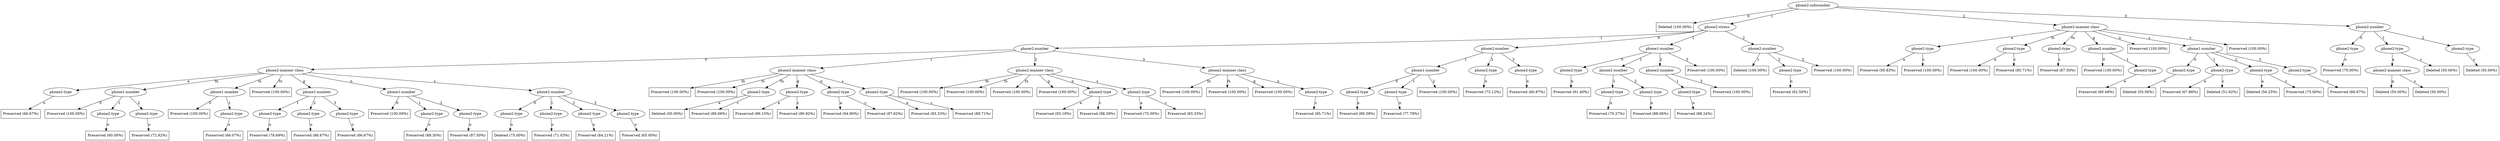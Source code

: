 digraph G {
"bg==" [ shape=ellipse label="phone2-subnumber"]
"bg==" -> "bi0w" [ label="0" ]
"bi0w" [ shape=box label="Deleted (100.00%)"]
"bg==" -> "bi0x" [ label="1" ]
"bi0x" [ shape=ellipse label="phone2-stress"]
"bi0x" -> "bi0xLTA=" [ label="-1" ]
"bi0xLTA=" [ shape=ellipse label="phone2-number"]
"bi0xLTA=" -> "bi0xLTAtMA==" [ label="0" ]
"bi0xLTAtMA==" [ shape=ellipse label="phone2-manner class"]
"bi0xLTAtMA==" -> "bi0xLTAtMC0x" [ label="a" ]
"bi0xLTAtMC0x" [ shape=ellipse label="phone2-type"]
"bi0xLTAtMC0x" -> "bi0xLTAtMC0xLTQ=" [ label="o" ]
"bi0xLTAtMC0xLTQ=" [ shape=box label="Preserved (66.67%)"]
"bi0xLTAtMA==" -> "bi0xLTAtMC0y" [ label="fn" ]
"bi0xLTAtMC0y" [ shape=ellipse label="phone1-number"]
"bi0xLTAtMC0y" -> "bi0xLTAtMC0yLTA=" [ label="0" ]
"bi0xLTAtMC0yLTA=" [ shape=box label="Preserved (100.00%)"]
"bi0xLTAtMC0y" -> "bi0xLTAtMC0yLTE=" [ label="1" ]
"bi0xLTAtMC0yLTE=" [ shape=ellipse label="phone2-type"]
"bi0xLTAtMC0yLTE=" -> "bi0xLTAtMC0yLTEtNA==" [ label="o" ]
"bi0xLTAtMC0yLTEtNA==" [ shape=box label="Preserved (60.00%)"]
"bi0xLTAtMC0y" -> "bi0xLTAtMC0yLTI=" [ label="2" ]
"bi0xLTAtMC0yLTI=" [ shape=ellipse label="phone2-type"]
"bi0xLTAtMC0yLTI=" -> "bi0xLTAtMC0yLTItNA==" [ label="o" ]
"bi0xLTAtMC0yLTItNA==" [ shape=box label="Preserved (72.92%)"]
"bi0xLTAtMA==" -> "bi0xLTAtMC0z" [ label="fs" ]
"bi0xLTAtMC0z" [ shape=ellipse label="phone1-number"]
"bi0xLTAtMC0z" -> "bi0xLTAtMC0zLTA=" [ label="0" ]
"bi0xLTAtMC0zLTA=" [ shape=box label="Preserved (100.00%)"]
"bi0xLTAtMC0z" -> "bi0xLTAtMC0zLTE=" [ label="1" ]
"bi0xLTAtMC0zLTE=" [ shape=ellipse label="phone2-type"]
"bi0xLTAtMC0zLTE=" -> "bi0xLTAtMC0zLTEtNA==" [ label="o" ]
"bi0xLTAtMC0zLTEtNA==" [ shape=box label="Preserved (66.07%)"]
"bi0xLTAtMA==" -> "bi0xLTAtMC00" [ label="fu" ]
"bi0xLTAtMC00" [ shape=box label="Preserved (100.00%)"]
"bi0xLTAtMA==" -> "bi0xLTAtMC01" [ label="g" ]
"bi0xLTAtMC01" [ shape=ellipse label="phone1-number"]
"bi0xLTAtMC01" -> "bi0xLTAtMC01LTE=" [ label="1" ]
"bi0xLTAtMC01LTE=" [ shape=ellipse label="phone2-type"]
"bi0xLTAtMC01LTE=" -> "bi0xLTAtMC01LTEtNA==" [ label="o" ]
"bi0xLTAtMC01LTEtNA==" [ shape=box label="Preserved (78.69%)"]
"bi0xLTAtMC01" -> "bi0xLTAtMC01LTI=" [ label="2" ]
"bi0xLTAtMC01LTI=" [ shape=ellipse label="phone2-type"]
"bi0xLTAtMC01LTI=" -> "bi0xLTAtMC01LTItNA==" [ label="o" ]
"bi0xLTAtMC01LTItNA==" [ shape=box label="Preserved (86.67%)"]
"bi0xLTAtMC01" -> "bi0xLTAtMC01LTM=" [ label="3" ]
"bi0xLTAtMC01LTM=" [ shape=ellipse label="phone2-type"]
"bi0xLTAtMC01LTM=" -> "bi0xLTAtMC01LTMtNA==" [ label="o" ]
"bi0xLTAtMC01LTMtNA==" [ shape=box label="Preserved (66.67%)"]
"bi0xLTAtMA==" -> "bi0xLTAtMC02" [ label="n" ]
"bi0xLTAtMC02" [ shape=ellipse label="phone1-number"]
"bi0xLTAtMC02" -> "bi0xLTAtMC02LTA=" [ label="0" ]
"bi0xLTAtMC02LTA=" [ shape=box label="Preserved (100.00%)"]
"bi0xLTAtMC02" -> "bi0xLTAtMC02LTE=" [ label="1" ]
"bi0xLTAtMC02LTE=" [ shape=ellipse label="phone2-type"]
"bi0xLTAtMC02LTE=" -> "bi0xLTAtMC02LTEtNA==" [ label="o" ]
"bi0xLTAtMC02LTEtNA==" [ shape=box label="Preserved (88.30%)"]
"bi0xLTAtMC02" -> "bi0xLTAtMC02LTI=" [ label="2" ]
"bi0xLTAtMC02LTI=" [ shape=ellipse label="phone2-type"]
"bi0xLTAtMC02LTI=" -> "bi0xLTAtMC02LTItNA==" [ label="o" ]
"bi0xLTAtMC02LTItNA==" [ shape=box label="Preserved (87.50%)"]
"bi0xLTAtMA==" -> "bi0xLTAtMC03" [ label="s" ]
"bi0xLTAtMC03" [ shape=ellipse label="phone1-number"]
"bi0xLTAtMC03" -> "bi0xLTAtMC03LTA=" [ label="0" ]
"bi0xLTAtMC03LTA=" [ shape=ellipse label="phone2-type"]
"bi0xLTAtMC03LTA=" -> "bi0xLTAtMC03LTAtNA==" [ label="o" ]
"bi0xLTAtMC03LTAtNA==" [ shape=box label="Deleted (75.00%)"]
"bi0xLTAtMC03" -> "bi0xLTAtMC03LTE=" [ label="1" ]
"bi0xLTAtMC03LTE=" [ shape=ellipse label="phone2-type"]
"bi0xLTAtMC03LTE=" -> "bi0xLTAtMC03LTEtNA==" [ label="o" ]
"bi0xLTAtMC03LTEtNA==" [ shape=box label="Preserved (71.03%)"]
"bi0xLTAtMC03" -> "bi0xLTAtMC03LTI=" [ label="2" ]
"bi0xLTAtMC03LTI=" [ shape=ellipse label="phone2-type"]
"bi0xLTAtMC03LTI=" -> "bi0xLTAtMC03LTItNA==" [ label="o" ]
"bi0xLTAtMC03LTItNA==" [ shape=box label="Preserved (84.21%)"]
"bi0xLTAtMC03" -> "bi0xLTAtMC03LTM=" [ label="3" ]
"bi0xLTAtMC03LTM=" [ shape=ellipse label="phone2-type"]
"bi0xLTAtMC03LTM=" -> "bi0xLTAtMC03LTMtNA==" [ label="o" ]
"bi0xLTAtMC03LTMtNA==" [ shape=box label="Preserved (65.00%)"]
"bi0xLTA=" -> "bi0xLTAtMQ==" [ label="1" ]
"bi0xLTAtMQ==" [ shape=ellipse label="phone2-manner class"]
"bi0xLTAtMQ==" -> "bi0xLTAtMS0y" [ label="fn" ]
"bi0xLTAtMS0y" [ shape=box label="Preserved (100.00%)"]
"bi0xLTAtMQ==" -> "bi0xLTAtMS0z" [ label="fs" ]
"bi0xLTAtMS0z" [ shape=box label="Preserved (100.00%)"]
"bi0xLTAtMQ==" -> "bi0xLTAtMS00" [ label="fu" ]
"bi0xLTAtMS00" [ shape=ellipse label="phone2-type"]
"bi0xLTAtMS00" -> "bi0xLTAtMS00LTE=" [ label="a" ]
"bi0xLTAtMS00LTE=" [ shape=box label="Deleted (50.00%)"]
"bi0xLTAtMS00" -> "bi0xLTAtMS00LTI=" [ label="c" ]
"bi0xLTAtMS00LTI=" [ shape=box label="Preserved (89.06%)"]
"bi0xLTAtMQ==" -> "bi0xLTAtMS01" [ label="g" ]
"bi0xLTAtMS01" [ shape=ellipse label="phone2-type"]
"bi0xLTAtMS01" -> "bi0xLTAtMS01LTE=" [ label="a" ]
"bi0xLTAtMS01LTE=" [ shape=box label="Preserved (96.15%)"]
"bi0xLTAtMS01" -> "bi0xLTAtMS01LTI=" [ label="c" ]
"bi0xLTAtMS01LTI=" [ shape=box label="Preserved (96.92%)"]
"bi0xLTAtMQ==" -> "bi0xLTAtMS02" [ label="n" ]
"bi0xLTAtMS02" [ shape=ellipse label="phone2-type"]
"bi0xLTAtMS02" -> "bi0xLTAtMS02LTE=" [ label="a" ]
"bi0xLTAtMS02LTE=" [ shape=box label="Preserved (94.90%)"]
"bi0xLTAtMS02" -> "bi0xLTAtMS02LTI=" [ label="c" ]
"bi0xLTAtMS02LTI=" [ shape=box label="Preserved (97.62%)"]
"bi0xLTAtMQ==" -> "bi0xLTAtMS03" [ label="s" ]
"bi0xLTAtMS03" [ shape=ellipse label="phone2-type"]
"bi0xLTAtMS03" -> "bi0xLTAtMS03LTE=" [ label="a" ]
"bi0xLTAtMS03LTE=" [ shape=box label="Preserved (83.33%)"]
"bi0xLTAtMS03" -> "bi0xLTAtMS03LTI=" [ label="c" ]
"bi0xLTAtMS03LTI=" [ shape=box label="Preserved (89.71%)"]
"bi0xLTA=" -> "bi0xLTAtMg==" [ label="2" ]
"bi0xLTAtMg==" [ shape=ellipse label="phone2-manner class"]
"bi0xLTAtMg==" -> "bi0xLTAtMi0y" [ label="fn" ]
"bi0xLTAtMi0y" [ shape=box label="Preserved (100.00%)"]
"bi0xLTAtMg==" -> "bi0xLTAtMi0z" [ label="fs" ]
"bi0xLTAtMi0z" [ shape=box label="Preserved (100.00%)"]
"bi0xLTAtMg==" -> "bi0xLTAtMi00" [ label="fu" ]
"bi0xLTAtMi00" [ shape=box label="Preserved (100.00%)"]
"bi0xLTAtMg==" -> "bi0xLTAtMi01" [ label="g" ]
"bi0xLTAtMi01" [ shape=box label="Preserved (100.00%)"]
"bi0xLTAtMg==" -> "bi0xLTAtMi02" [ label="n" ]
"bi0xLTAtMi02" [ shape=ellipse label="phone2-type"]
"bi0xLTAtMi02" -> "bi0xLTAtMi02LTE=" [ label="a" ]
"bi0xLTAtMi02LTE=" [ shape=box label="Preserved (93.18%)"]
"bi0xLTAtMi02" -> "bi0xLTAtMi02LTI=" [ label="c" ]
"bi0xLTAtMi02LTI=" [ shape=box label="Preserved (98.39%)"]
"bi0xLTAtMg==" -> "bi0xLTAtMi03" [ label="s" ]
"bi0xLTAtMi03" [ shape=ellipse label="phone2-type"]
"bi0xLTAtMi03" -> "bi0xLTAtMi03LTE=" [ label="a" ]
"bi0xLTAtMi03LTE=" [ shape=box label="Preserved (75.00%)"]
"bi0xLTAtMi03" -> "bi0xLTAtMi03LTI=" [ label="c" ]
"bi0xLTAtMi03LTI=" [ shape=box label="Preserved (83.33%)"]
"bi0xLTA=" -> "bi0xLTAtMw==" [ label="3" ]
"bi0xLTAtMw==" [ shape=ellipse label="phone2-manner class"]
"bi0xLTAtMw==" -> "bi0xLTAtMy0y" [ label="fn" ]
"bi0xLTAtMy0y" [ shape=box label="Preserved (100.00%)"]
"bi0xLTAtMw==" -> "bi0xLTAtMy0z" [ label="fs" ]
"bi0xLTAtMy0z" [ shape=box label="Preserved (100.00%)"]
"bi0xLTAtMw==" -> "bi0xLTAtMy01" [ label="g" ]
"bi0xLTAtMy01" [ shape=box label="Preserved (100.00%)"]
"bi0xLTAtMw==" -> "bi0xLTAtMy02" [ label="n" ]
"bi0xLTAtMy02" [ shape=ellipse label="phone2-type"]
"bi0xLTAtMy02" -> "bi0xLTAtMy02LTI=" [ label="c" ]
"bi0xLTAtMy02LTI=" [ shape=box label="Preserved (85.71%)"]
"bi0x" -> "bi0xLTE=" [ label="0" ]
"bi0xLTE=" [ shape=ellipse label="phone2-number"]
"bi0xLTE=" -> "bi0xLTEtMQ==" [ label="1" ]
"bi0xLTEtMQ==" [ shape=ellipse label="phone1-number"]
"bi0xLTEtMQ==" -> "bi0xLTEtMS0w" [ label="0" ]
"bi0xLTEtMS0w" [ shape=ellipse label="phone2-type"]
"bi0xLTEtMS0w" -> "bi0xLTEtMS0wLTM=" [ label="n" ]
"bi0xLTEtMS0wLTM=" [ shape=box label="Preserved (88.39%)"]
"bi0xLTEtMQ==" -> "bi0xLTEtMS0x" [ label="1" ]
"bi0xLTEtMS0x" [ shape=ellipse label="phone2-type"]
"bi0xLTEtMS0x" -> "bi0xLTEtMS0xLTM=" [ label="n" ]
"bi0xLTEtMS0xLTM=" [ shape=box label="Preserved (77.78%)"]
"bi0xLTEtMQ==" -> "bi0xLTEtMS0y" [ label="2" ]
"bi0xLTEtMS0y" [ shape=box label="Preserved (100.00%)"]
"bi0xLTE=" -> "bi0xLTEtMg==" [ label="2" ]
"bi0xLTEtMg==" [ shape=ellipse label="phone2-type"]
"bi0xLTEtMg==" -> "bi0xLTEtMi0z" [ label="n" ]
"bi0xLTEtMi0z" [ shape=box label="Preserved (73.12%)"]
"bi0xLTE=" -> "bi0xLTEtMw==" [ label="3" ]
"bi0xLTEtMw==" [ shape=ellipse label="phone2-type"]
"bi0xLTEtMw==" -> "bi0xLTEtMy0z" [ label="n" ]
"bi0xLTEtMy0z" [ shape=box label="Preserved (60.87%)"]
"bi0x" -> "bi0xLTI=" [ label="1" ]
"bi0xLTI=" [ shape=ellipse label="phone1-number"]
"bi0xLTI=" -> "bi0xLTItMA==" [ label="0" ]
"bi0xLTItMA==" [ shape=ellipse label="phone2-type"]
"bi0xLTItMA==" -> "bi0xLTItMC0z" [ label="n" ]
"bi0xLTItMC0z" [ shape=box label="Preserved (91.40%)"]
"bi0xLTI=" -> "bi0xLTItMQ==" [ label="1" ]
"bi0xLTItMQ==" [ shape=ellipse label="phone2-number"]
"bi0xLTItMQ==" -> "bi0xLTItMS0x" [ label="1" ]
"bi0xLTItMS0x" [ shape=ellipse label="phone2-type"]
"bi0xLTItMS0x" -> "bi0xLTItMS0xLTM=" [ label="n" ]
"bi0xLTItMS0xLTM=" [ shape=box label="Preserved (70.27%)"]
"bi0xLTItMQ==" -> "bi0xLTItMS0y" [ label="2" ]
"bi0xLTItMS0y" [ shape=ellipse label="phone2-type"]
"bi0xLTItMS0y" -> "bi0xLTItMS0yLTM=" [ label="n" ]
"bi0xLTItMS0yLTM=" [ shape=box label="Preserved (88.06%)"]
"bi0xLTI=" -> "bi0xLTItMg==" [ label="2" ]
"bi0xLTItMg==" [ shape=ellipse label="phone2-number"]
"bi0xLTItMg==" -> "bi0xLTItMi0x" [ label="1" ]
"bi0xLTItMi0x" [ shape=ellipse label="phone2-type"]
"bi0xLTItMi0x" -> "bi0xLTItMi0xLTM=" [ label="n" ]
"bi0xLTItMi0xLTM=" [ shape=box label="Preserved (88.24%)"]
"bi0xLTItMg==" -> "bi0xLTItMi0z" [ label="3" ]
"bi0xLTItMi0z" [ shape=box label="Preserved (100.00%)"]
"bi0xLTI=" -> "bi0xLTItMw==" [ label="3" ]
"bi0xLTItMw==" [ shape=box label="Preserved (100.00%)"]
"bi0x" -> "bi0xLTM=" [ label="2" ]
"bi0xLTM=" [ shape=ellipse label="phone2-number"]
"bi0xLTM=" -> "bi0xLTMtMQ==" [ label="1" ]
"bi0xLTMtMQ==" [ shape=box label="Deleted (100.00%)"]
"bi0xLTM=" -> "bi0xLTMtMg==" [ label="2" ]
"bi0xLTMtMg==" [ shape=ellipse label="phone2-type"]
"bi0xLTMtMg==" -> "bi0xLTMtMi0z" [ label="n" ]
"bi0xLTMtMi0z" [ shape=box label="Preserved (62.50%)"]
"bi0xLTM=" -> "bi0xLTMtMw==" [ label="3" ]
"bi0xLTMtMw==" [ shape=box label="Preserved (100.00%)"]
"bg==" -> "bi0y" [ label="2" ]
"bi0y" [ shape=ellipse label="phone2-manner class"]
"bi0y" -> "bi0yLTE=" [ label="a" ]
"bi0yLTE=" [ shape=ellipse label="phone2-type"]
"bi0yLTE=" -> "bi0yLTEtMQ==" [ label="a" ]
"bi0yLTEtMQ==" [ shape=box label="Preserved (95.83%)"]
"bi0yLTE=" -> "bi0yLTEtMg==" [ label="c" ]
"bi0yLTEtMg==" [ shape=box label="Preserved (100.00%)"]
"bi0y" -> "bi0yLTM=" [ label="fs" ]
"bi0yLTM=" [ shape=ellipse label="phone2-type"]
"bi0yLTM=" -> "bi0yLTMtMQ==" [ label="a" ]
"bi0yLTMtMQ==" [ shape=box label="Preserved (100.00%)"]
"bi0yLTM=" -> "bi0yLTMtMg==" [ label="c" ]
"bi0yLTMtMg==" [ shape=box label="Preserved (85.71%)"]
"bi0y" -> "bi0yLTQ=" [ label="fu" ]
"bi0yLTQ=" [ shape=ellipse label="phone2-type"]
"bi0yLTQ=" -> "bi0yLTQtMg==" [ label="c" ]
"bi0yLTQtMg==" [ shape=box label="Preserved (87.50%)"]
"bi0y" -> "bi0yLTU=" [ label="g" ]
"bi0yLTU=" [ shape=ellipse label="phone2-number"]
"bi0yLTU=" -> "bi0yLTUtMA==" [ label="0" ]
"bi0yLTUtMA==" [ shape=box label="Preserved (100.00%)"]
"bi0yLTU=" -> "bi0yLTUtMQ==" [ label="1" ]
"bi0yLTUtMQ==" [ shape=ellipse label="phone2-type"]
"bi0yLTUtMQ==" -> "bi0yLTUtMS0x" [ label="a" ]
"bi0yLTUtMS0x" [ shape=box label="Preserved (90.48%)"]
"bi0y" -> "bi0yLTY=" [ label="n" ]
"bi0yLTY=" [ shape=box label="Preserved (100.00%)"]
"bi0y" -> "bi0yLTc=" [ label="s" ]
"bi0yLTc=" [ shape=ellipse label="phone1-number"]
"bi0yLTc=" -> "bi0yLTctMA==" [ label="0" ]
"bi0yLTctMA==" [ shape=ellipse label="phone2-type"]
"bi0yLTctMA==" -> "bi0yLTctMC00" [ label="o" ]
"bi0yLTctMC00" [ shape=box label="Deleted (55.56%)"]
"bi0yLTc=" -> "bi0yLTctMQ==" [ label="1" ]
"bi0yLTctMQ==" [ shape=ellipse label="phone2-type"]
"bi0yLTctMQ==" -> "bi0yLTctMS0x" [ label="a" ]
"bi0yLTctMS0x" [ shape=box label="Preserved (67.86%)"]
"bi0yLTctMQ==" -> "bi0yLTctMS0y" [ label="c" ]
"bi0yLTctMS0y" [ shape=box label="Deleted (51.92%)"]
"bi0yLTc=" -> "bi0yLTctMg==" [ label="2" ]
"bi0yLTctMg==" [ shape=ellipse label="phone2-type"]
"bi0yLTctMg==" -> "bi0yLTctMi0x" [ label="a" ]
"bi0yLTctMi0x" [ shape=box label="Deleted (56.25%)"]
"bi0yLTctMg==" -> "bi0yLTctMi0y" [ label="c" ]
"bi0yLTctMi0y" [ shape=box label="Preserved (75.00%)"]
"bi0yLTc=" -> "bi0yLTctMw==" [ label="3" ]
"bi0yLTctMw==" [ shape=ellipse label="phone2-type"]
"bi0yLTctMw==" -> "bi0yLTctMy0y" [ label="c" ]
"bi0yLTctMy0y" [ shape=box label="Preserved (66.67%)"]
"bi0y" -> "bi0yLTg=" [ label="v" ]
"bi0yLTg=" [ shape=box label="Preserved (100.00%)"]
"bg==" -> "bi0z" [ label="3" ]
"bi0z" [ shape=ellipse label="phone2-number"]
"bi0z" -> "bi0zLTA=" [ label="0" ]
"bi0zLTA=" [ shape=ellipse label="phone2-type"]
"bi0zLTA=" -> "bi0zLTAtNA==" [ label="o" ]
"bi0zLTAtNA==" [ shape=box label="Preserved (75.00%)"]
"bi0z" -> "bi0zLTE=" [ label="1" ]
"bi0zLTE=" [ shape=ellipse label="phone2-type"]
"bi0zLTE=" -> "bi0zLTEtMQ==" [ label="a" ]
"bi0zLTEtMQ==" [ shape=ellipse label="phone2-manner class"]
"bi0zLTEtMQ==" -> "bi0zLTEtMS01" [ label="g" ]
"bi0zLTEtMS01" [ shape=box label="Deleted (50.00%)"]
"bi0zLTEtMQ==" -> "bi0zLTEtMS03" [ label="s" ]
"bi0zLTEtMS03" [ shape=box label="Deleted (50.00%)"]
"bi0zLTE=" -> "bi0zLTEtMg==" [ label="c" ]
"bi0zLTEtMg==" [ shape=box label="Deleted (50.00%)"]
"bi0z" -> "bi0zLTI=" [ label="2" ]
"bi0zLTI=" [ shape=ellipse label="phone2-type"]
"bi0zLTI=" -> "bi0zLTItMg==" [ label="c" ]
"bi0zLTItMg==" [ shape=box label="Deleted (50.00%)"]
}
